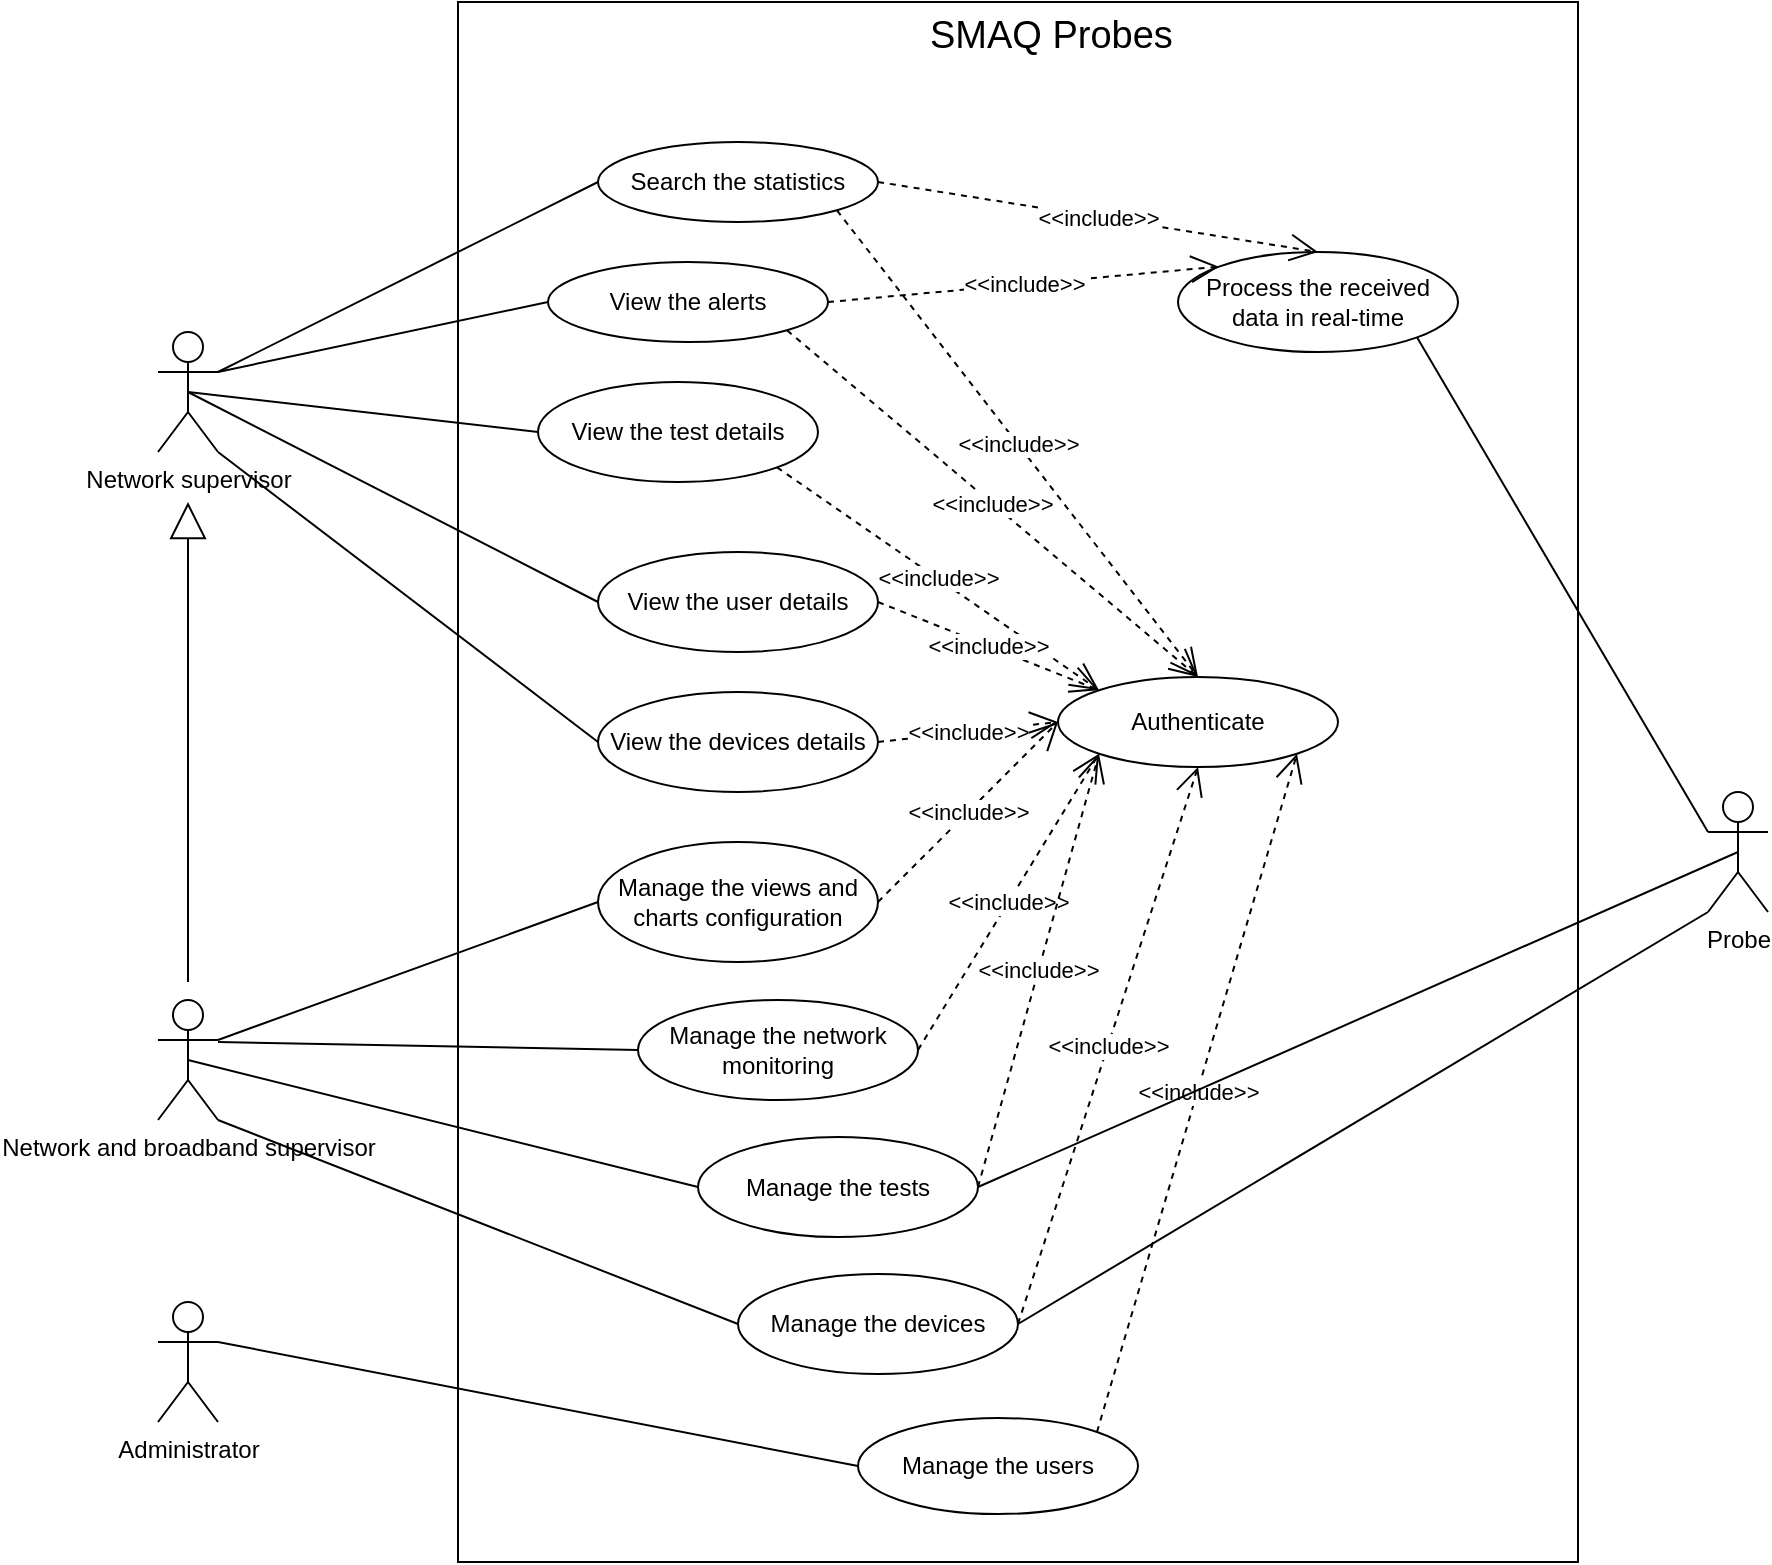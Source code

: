 <mxfile version="10.7.7" type="device"><diagram id="yVyYL5bU-njrCDUzwnu6" name="Page-1"><mxGraphModel dx="840" dy="484" grid="1" gridSize="10" guides="1" tooltips="1" connect="1" arrows="1" fold="1" page="1" pageScale="1" pageWidth="850" pageHeight="1100" math="0" shadow="0"><root><mxCell id="0"/><mxCell id="1" parent="0"/><mxCell id="6k3mXxYXwMOpfeXmI1wV-1" value="Network supervisor" style="shape=umlActor;verticalLabelPosition=bottom;labelBackgroundColor=#ffffff;verticalAlign=top;html=1;outlineConnect=0;" vertex="1" parent="1"><mxGeometry x="90" y="185" width="30" height="60" as="geometry"/></mxCell><mxCell id="6k3mXxYXwMOpfeXmI1wV-2" value="Network and broadband supervisor&lt;br&gt;&lt;br&gt;" style="shape=umlActor;verticalLabelPosition=bottom;labelBackgroundColor=#ffffff;verticalAlign=top;html=1;outlineConnect=0;" vertex="1" parent="1"><mxGeometry x="90" y="519" width="30" height="60" as="geometry"/></mxCell><mxCell id="6k3mXxYXwMOpfeXmI1wV-3" value="Administrator" style="shape=umlActor;verticalLabelPosition=bottom;labelBackgroundColor=#ffffff;verticalAlign=top;html=1;outlineConnect=0;" vertex="1" parent="1"><mxGeometry x="90" y="670" width="30" height="60" as="geometry"/></mxCell><mxCell id="6k3mXxYXwMOpfeXmI1wV-4" value="Probe" style="shape=umlActor;verticalLabelPosition=bottom;labelBackgroundColor=#ffffff;verticalAlign=top;html=1;outlineConnect=0;" vertex="1" parent="1"><mxGeometry x="865" y="415" width="30" height="60" as="geometry"/></mxCell><mxCell id="6k3mXxYXwMOpfeXmI1wV-5" value="Search the statistics" style="ellipse;whiteSpace=wrap;html=1;" vertex="1" parent="1"><mxGeometry x="310" y="90" width="140" height="40" as="geometry"/></mxCell><mxCell id="6k3mXxYXwMOpfeXmI1wV-6" value="View the alerts" style="ellipse;whiteSpace=wrap;html=1;" vertex="1" parent="1"><mxGeometry x="285" y="150" width="140" height="40" as="geometry"/></mxCell><mxCell id="6k3mXxYXwMOpfeXmI1wV-7" value="View the test details" style="ellipse;whiteSpace=wrap;html=1;" vertex="1" parent="1"><mxGeometry x="280" y="210" width="140" height="50" as="geometry"/></mxCell><mxCell id="6k3mXxYXwMOpfeXmI1wV-8" value="View the user details" style="ellipse;whiteSpace=wrap;html=1;" vertex="1" parent="1"><mxGeometry x="310" y="295" width="140" height="50" as="geometry"/></mxCell><mxCell id="6k3mXxYXwMOpfeXmI1wV-9" value="View the devices details" style="ellipse;whiteSpace=wrap;html=1;" vertex="1" parent="1"><mxGeometry x="310" y="365" width="140" height="50" as="geometry"/></mxCell><mxCell id="6k3mXxYXwMOpfeXmI1wV-10" value="Manage the views and charts configuration" style="ellipse;whiteSpace=wrap;html=1;" vertex="1" parent="1"><mxGeometry x="310" y="440" width="140" height="60" as="geometry"/></mxCell><mxCell id="6k3mXxYXwMOpfeXmI1wV-11" value="Manage the network monitoring" style="ellipse;whiteSpace=wrap;html=1;" vertex="1" parent="1"><mxGeometry x="330" y="519" width="140" height="50" as="geometry"/></mxCell><mxCell id="6k3mXxYXwMOpfeXmI1wV-12" value="Manage the devices" style="ellipse;whiteSpace=wrap;html=1;" vertex="1" parent="1"><mxGeometry x="380" y="656" width="140" height="50" as="geometry"/></mxCell><mxCell id="6k3mXxYXwMOpfeXmI1wV-13" value="Manage the tests" style="ellipse;whiteSpace=wrap;html=1;" vertex="1" parent="1"><mxGeometry x="360" y="587.5" width="140" height="50" as="geometry"/></mxCell><mxCell id="6k3mXxYXwMOpfeXmI1wV-14" value="Manage the users" style="ellipse;whiteSpace=wrap;html=1;" vertex="1" parent="1"><mxGeometry x="440" y="728" width="140" height="48" as="geometry"/></mxCell><mxCell id="6k3mXxYXwMOpfeXmI1wV-15" value="Authenticate" style="ellipse;whiteSpace=wrap;html=1;" vertex="1" parent="1"><mxGeometry x="540" y="357.5" width="140" height="45" as="geometry"/></mxCell><mxCell id="6k3mXxYXwMOpfeXmI1wV-16" value="Process the received data in real-time" style="ellipse;whiteSpace=wrap;html=1;" vertex="1" parent="1"><mxGeometry x="600" y="145" width="140" height="50" as="geometry"/></mxCell><mxCell id="6k3mXxYXwMOpfeXmI1wV-17" value="" style="endArrow=block;endSize=16;endFill=0;html=1;" edge="1" parent="1"><mxGeometry width="160" relative="1" as="geometry"><mxPoint x="105" y="510" as="sourcePoint"/><mxPoint x="105" y="270" as="targetPoint"/></mxGeometry></mxCell><mxCell id="6k3mXxYXwMOpfeXmI1wV-21" value="" style="endArrow=none;html=1;entryX=0;entryY=0.5;entryDx=0;entryDy=0;" edge="1" parent="1" target="6k3mXxYXwMOpfeXmI1wV-5"><mxGeometry width="50" height="50" relative="1" as="geometry"><mxPoint x="120" y="205" as="sourcePoint"/><mxPoint x="240" y="470" as="targetPoint"/></mxGeometry></mxCell><mxCell id="6k3mXxYXwMOpfeXmI1wV-22" value="" style="endArrow=none;html=1;entryX=0;entryY=0.5;entryDx=0;entryDy=0;exitX=0.5;exitY=0.5;exitDx=0;exitDy=0;exitPerimeter=0;" edge="1" parent="1" source="6k3mXxYXwMOpfeXmI1wV-1" target="6k3mXxYXwMOpfeXmI1wV-8"><mxGeometry width="50" height="50" relative="1" as="geometry"><mxPoint x="130" y="215" as="sourcePoint"/><mxPoint x="320" y="120" as="targetPoint"/></mxGeometry></mxCell><mxCell id="6k3mXxYXwMOpfeXmI1wV-23" value="" style="endArrow=none;html=1;entryX=0;entryY=0.5;entryDx=0;entryDy=0;exitX=1;exitY=1;exitDx=0;exitDy=0;exitPerimeter=0;" edge="1" parent="1" source="6k3mXxYXwMOpfeXmI1wV-1" target="6k3mXxYXwMOpfeXmI1wV-9"><mxGeometry width="50" height="50" relative="1" as="geometry"><mxPoint x="140" y="225" as="sourcePoint"/><mxPoint x="330" y="130" as="targetPoint"/></mxGeometry></mxCell><mxCell id="6k3mXxYXwMOpfeXmI1wV-24" value="" style="endArrow=none;html=1;entryX=0;entryY=0.5;entryDx=0;entryDy=0;exitX=0.5;exitY=0.5;exitDx=0;exitDy=0;exitPerimeter=0;" edge="1" parent="1" source="6k3mXxYXwMOpfeXmI1wV-1" target="6k3mXxYXwMOpfeXmI1wV-7"><mxGeometry width="50" height="50" relative="1" as="geometry"><mxPoint x="150" y="235" as="sourcePoint"/><mxPoint x="340" y="140" as="targetPoint"/></mxGeometry></mxCell><mxCell id="6k3mXxYXwMOpfeXmI1wV-25" value="" style="endArrow=none;html=1;entryX=0;entryY=0.5;entryDx=0;entryDy=0;exitX=1;exitY=0.333;exitDx=0;exitDy=0;exitPerimeter=0;" edge="1" parent="1" source="6k3mXxYXwMOpfeXmI1wV-1" target="6k3mXxYXwMOpfeXmI1wV-6"><mxGeometry width="50" height="50" relative="1" as="geometry"><mxPoint x="160" y="245" as="sourcePoint"/><mxPoint x="350" y="150" as="targetPoint"/></mxGeometry></mxCell><mxCell id="6k3mXxYXwMOpfeXmI1wV-26" value="" style="endArrow=none;html=1;entryX=0;entryY=0.5;entryDx=0;entryDy=0;exitX=1;exitY=0.333;exitDx=0;exitDy=0;exitPerimeter=0;" edge="1" parent="1" source="6k3mXxYXwMOpfeXmI1wV-2" target="6k3mXxYXwMOpfeXmI1wV-10"><mxGeometry width="50" height="50" relative="1" as="geometry"><mxPoint x="170" y="255" as="sourcePoint"/><mxPoint x="360" y="160" as="targetPoint"/></mxGeometry></mxCell><mxCell id="6k3mXxYXwMOpfeXmI1wV-27" value="" style="endArrow=none;html=1;entryX=0;entryY=0.5;entryDx=0;entryDy=0;" edge="1" parent="1" target="6k3mXxYXwMOpfeXmI1wV-11"><mxGeometry width="50" height="50" relative="1" as="geometry"><mxPoint x="120" y="540" as="sourcePoint"/><mxPoint x="370" y="170" as="targetPoint"/></mxGeometry></mxCell><mxCell id="6k3mXxYXwMOpfeXmI1wV-28" value="" style="endArrow=none;html=1;entryX=0;entryY=0.5;entryDx=0;entryDy=0;exitX=0.5;exitY=0.5;exitDx=0;exitDy=0;exitPerimeter=0;" edge="1" parent="1" source="6k3mXxYXwMOpfeXmI1wV-2" target="6k3mXxYXwMOpfeXmI1wV-13"><mxGeometry width="50" height="50" relative="1" as="geometry"><mxPoint x="190" y="275" as="sourcePoint"/><mxPoint x="380" y="180" as="targetPoint"/></mxGeometry></mxCell><mxCell id="6k3mXxYXwMOpfeXmI1wV-29" value="" style="endArrow=none;html=1;entryX=0;entryY=0.5;entryDx=0;entryDy=0;exitX=1;exitY=1;exitDx=0;exitDy=0;exitPerimeter=0;" edge="1" parent="1" source="6k3mXxYXwMOpfeXmI1wV-2" target="6k3mXxYXwMOpfeXmI1wV-12"><mxGeometry width="50" height="50" relative="1" as="geometry"><mxPoint x="200" y="285" as="sourcePoint"/><mxPoint x="390" y="190" as="targetPoint"/></mxGeometry></mxCell><mxCell id="6k3mXxYXwMOpfeXmI1wV-30" value="" style="endArrow=none;html=1;entryX=0;entryY=0.5;entryDx=0;entryDy=0;exitX=1;exitY=0.333;exitDx=0;exitDy=0;exitPerimeter=0;" edge="1" parent="1" source="6k3mXxYXwMOpfeXmI1wV-3" target="6k3mXxYXwMOpfeXmI1wV-14"><mxGeometry width="50" height="50" relative="1" as="geometry"><mxPoint x="210" y="295" as="sourcePoint"/><mxPoint x="400" y="200" as="targetPoint"/></mxGeometry></mxCell><mxCell id="6k3mXxYXwMOpfeXmI1wV-31" value="&amp;lt;&amp;lt;include&amp;gt;&amp;gt;" style="endArrow=open;endSize=12;dashed=1;html=1;exitX=1;exitY=1;exitDx=0;exitDy=0;entryX=0.5;entryY=0;entryDx=0;entryDy=0;" edge="1" parent="1" source="6k3mXxYXwMOpfeXmI1wV-5" target="6k3mXxYXwMOpfeXmI1wV-15"><mxGeometry width="160" relative="1" as="geometry"><mxPoint x="500" y="149.5" as="sourcePoint"/><mxPoint x="660" y="149.5" as="targetPoint"/></mxGeometry></mxCell><mxCell id="6k3mXxYXwMOpfeXmI1wV-34" value="&amp;lt;&amp;lt;include&amp;gt;&amp;gt;" style="endArrow=open;endSize=12;dashed=1;html=1;exitX=1;exitY=1;exitDx=0;exitDy=0;entryX=0.5;entryY=0;entryDx=0;entryDy=0;" edge="1" parent="1" source="6k3mXxYXwMOpfeXmI1wV-6" target="6k3mXxYXwMOpfeXmI1wV-15"><mxGeometry width="160" relative="1" as="geometry"><mxPoint x="460" y="120" as="sourcePoint"/><mxPoint x="620" y="368" as="targetPoint"/></mxGeometry></mxCell><mxCell id="6k3mXxYXwMOpfeXmI1wV-35" value="&amp;lt;&amp;lt;include&amp;gt;&amp;gt;" style="endArrow=open;endSize=12;dashed=1;html=1;exitX=1;exitY=1;exitDx=0;exitDy=0;entryX=0;entryY=0;entryDx=0;entryDy=0;" edge="1" parent="1" source="6k3mXxYXwMOpfeXmI1wV-7" target="6k3mXxYXwMOpfeXmI1wV-15"><mxGeometry width="160" relative="1" as="geometry"><mxPoint x="470" y="130" as="sourcePoint"/><mxPoint x="630" y="378" as="targetPoint"/></mxGeometry></mxCell><mxCell id="6k3mXxYXwMOpfeXmI1wV-36" value="&amp;lt;&amp;lt;include&amp;gt;&amp;gt;" style="endArrow=open;endSize=12;dashed=1;html=1;exitX=1;exitY=0.5;exitDx=0;exitDy=0;entryX=0;entryY=0;entryDx=0;entryDy=0;" edge="1" parent="1" source="6k3mXxYXwMOpfeXmI1wV-8" target="6k3mXxYXwMOpfeXmI1wV-15"><mxGeometry width="160" relative="1" as="geometry"><mxPoint x="480" y="140" as="sourcePoint"/><mxPoint x="640" y="388" as="targetPoint"/></mxGeometry></mxCell><mxCell id="6k3mXxYXwMOpfeXmI1wV-37" value="&amp;lt;&amp;lt;include&amp;gt;&amp;gt;" style="endArrow=open;endSize=12;dashed=1;html=1;exitX=1;exitY=0.5;exitDx=0;exitDy=0;entryX=0;entryY=0.5;entryDx=0;entryDy=0;" edge="1" parent="1" source="6k3mXxYXwMOpfeXmI1wV-9" target="6k3mXxYXwMOpfeXmI1wV-15"><mxGeometry width="160" relative="1" as="geometry"><mxPoint x="490" y="150" as="sourcePoint"/><mxPoint x="650" y="398" as="targetPoint"/></mxGeometry></mxCell><mxCell id="6k3mXxYXwMOpfeXmI1wV-38" value="&amp;lt;&amp;lt;include&amp;gt;&amp;gt;" style="endArrow=open;endSize=12;dashed=1;html=1;exitX=1;exitY=0.5;exitDx=0;exitDy=0;entryX=0;entryY=0.5;entryDx=0;entryDy=0;" edge="1" parent="1" source="6k3mXxYXwMOpfeXmI1wV-10" target="6k3mXxYXwMOpfeXmI1wV-15"><mxGeometry width="160" relative="1" as="geometry"><mxPoint x="500" y="160" as="sourcePoint"/><mxPoint x="660" y="408" as="targetPoint"/></mxGeometry></mxCell><mxCell id="6k3mXxYXwMOpfeXmI1wV-39" value="&amp;lt;&amp;lt;include&amp;gt;&amp;gt;" style="endArrow=open;endSize=12;dashed=1;html=1;exitX=1;exitY=0.5;exitDx=0;exitDy=0;entryX=0;entryY=1;entryDx=0;entryDy=0;" edge="1" parent="1" source="6k3mXxYXwMOpfeXmI1wV-11" target="6k3mXxYXwMOpfeXmI1wV-15"><mxGeometry width="160" relative="1" as="geometry"><mxPoint x="510" y="170" as="sourcePoint"/><mxPoint x="670" y="418" as="targetPoint"/></mxGeometry></mxCell><mxCell id="6k3mXxYXwMOpfeXmI1wV-40" value="&amp;lt;&amp;lt;include&amp;gt;&amp;gt;" style="endArrow=open;endSize=12;dashed=1;html=1;exitX=1;exitY=0.5;exitDx=0;exitDy=0;entryX=0;entryY=1;entryDx=0;entryDy=0;" edge="1" parent="1" source="6k3mXxYXwMOpfeXmI1wV-13" target="6k3mXxYXwMOpfeXmI1wV-15"><mxGeometry width="160" relative="1" as="geometry"><mxPoint x="520" y="180" as="sourcePoint"/><mxPoint x="680" y="428" as="targetPoint"/></mxGeometry></mxCell><mxCell id="6k3mXxYXwMOpfeXmI1wV-41" value="&amp;lt;&amp;lt;include&amp;gt;&amp;gt;" style="endArrow=open;endSize=12;dashed=1;html=1;exitX=1;exitY=0.5;exitDx=0;exitDy=0;entryX=0.5;entryY=1;entryDx=0;entryDy=0;" edge="1" parent="1" source="6k3mXxYXwMOpfeXmI1wV-12" target="6k3mXxYXwMOpfeXmI1wV-15"><mxGeometry width="160" relative="1" as="geometry"><mxPoint x="530" y="190" as="sourcePoint"/><mxPoint x="610" y="410" as="targetPoint"/></mxGeometry></mxCell><mxCell id="6k3mXxYXwMOpfeXmI1wV-42" value="&amp;lt;&amp;lt;include&amp;gt;&amp;gt;" style="endArrow=open;endSize=12;dashed=1;html=1;exitX=1;exitY=0;exitDx=0;exitDy=0;entryX=1;entryY=1;entryDx=0;entryDy=0;" edge="1" parent="1" source="6k3mXxYXwMOpfeXmI1wV-14" target="6k3mXxYXwMOpfeXmI1wV-15"><mxGeometry width="160" relative="1" as="geometry"><mxPoint x="540" y="200" as="sourcePoint"/><mxPoint x="700" y="448" as="targetPoint"/></mxGeometry></mxCell><mxCell id="6k3mXxYXwMOpfeXmI1wV-43" value="&amp;lt;&amp;lt;include&amp;gt;&amp;gt;" style="endArrow=open;endSize=12;dashed=1;html=1;exitX=1;exitY=0.5;exitDx=0;exitDy=0;entryX=0.5;entryY=0;entryDx=0;entryDy=0;" edge="1" parent="1" source="6k3mXxYXwMOpfeXmI1wV-5" target="6k3mXxYXwMOpfeXmI1wV-16"><mxGeometry width="160" relative="1" as="geometry"><mxPoint x="460" y="120" as="sourcePoint"/><mxPoint x="620" y="368" as="targetPoint"/></mxGeometry></mxCell><mxCell id="6k3mXxYXwMOpfeXmI1wV-44" value="&amp;lt;&amp;lt;include&amp;gt;&amp;gt;" style="endArrow=open;endSize=12;dashed=1;html=1;exitX=1;exitY=0.5;exitDx=0;exitDy=0;entryX=0;entryY=0;entryDx=0;entryDy=0;" edge="1" parent="1" source="6k3mXxYXwMOpfeXmI1wV-6" target="6k3mXxYXwMOpfeXmI1wV-16"><mxGeometry width="160" relative="1" as="geometry"><mxPoint x="470" y="130" as="sourcePoint"/><mxPoint x="630" y="378" as="targetPoint"/></mxGeometry></mxCell><mxCell id="6k3mXxYXwMOpfeXmI1wV-46" value="" style="endArrow=none;html=1;entryX=0;entryY=1;entryDx=0;entryDy=0;exitX=1;exitY=0.5;exitDx=0;exitDy=0;entryPerimeter=0;" edge="1" parent="1" source="6k3mXxYXwMOpfeXmI1wV-12" target="6k3mXxYXwMOpfeXmI1wV-4"><mxGeometry width="50" height="50" relative="1" as="geometry"><mxPoint x="130" y="700" as="sourcePoint"/><mxPoint x="470" y="786" as="targetPoint"/></mxGeometry></mxCell><mxCell id="6k3mXxYXwMOpfeXmI1wV-47" value="" style="endArrow=none;html=1;entryX=0.5;entryY=0.5;entryDx=0;entryDy=0;exitX=1;exitY=0.5;exitDx=0;exitDy=0;entryPerimeter=0;" edge="1" parent="1" source="6k3mXxYXwMOpfeXmI1wV-13" target="6k3mXxYXwMOpfeXmI1wV-4"><mxGeometry width="50" height="50" relative="1" as="geometry"><mxPoint x="140" y="710" as="sourcePoint"/><mxPoint x="480" y="796" as="targetPoint"/></mxGeometry></mxCell><mxCell id="6k3mXxYXwMOpfeXmI1wV-48" value="" style="endArrow=none;html=1;entryX=0;entryY=0.333;entryDx=0;entryDy=0;exitX=1;exitY=1;exitDx=0;exitDy=0;entryPerimeter=0;" edge="1" parent="1" source="6k3mXxYXwMOpfeXmI1wV-16" target="6k3mXxYXwMOpfeXmI1wV-4"><mxGeometry width="50" height="50" relative="1" as="geometry"><mxPoint x="150" y="720" as="sourcePoint"/><mxPoint x="490" y="806" as="targetPoint"/></mxGeometry></mxCell><mxCell id="6k3mXxYXwMOpfeXmI1wV-49" value="" style="rounded=0;whiteSpace=wrap;html=1;fillColor=none;" vertex="1" parent="1"><mxGeometry x="240" y="20" width="560" height="780" as="geometry"/></mxCell><mxCell id="6k3mXxYXwMOpfeXmI1wV-50" value="&lt;font style=&quot;font-size: 19px&quot;&gt;SMAQ Probes&lt;/font&gt;" style="text;html=1;resizable=0;points=[];autosize=1;align=left;verticalAlign=top;spacingTop=-4;" vertex="1" parent="1"><mxGeometry x="474" y="23" width="140" height="20" as="geometry"/></mxCell></root></mxGraphModel></diagram></mxfile>